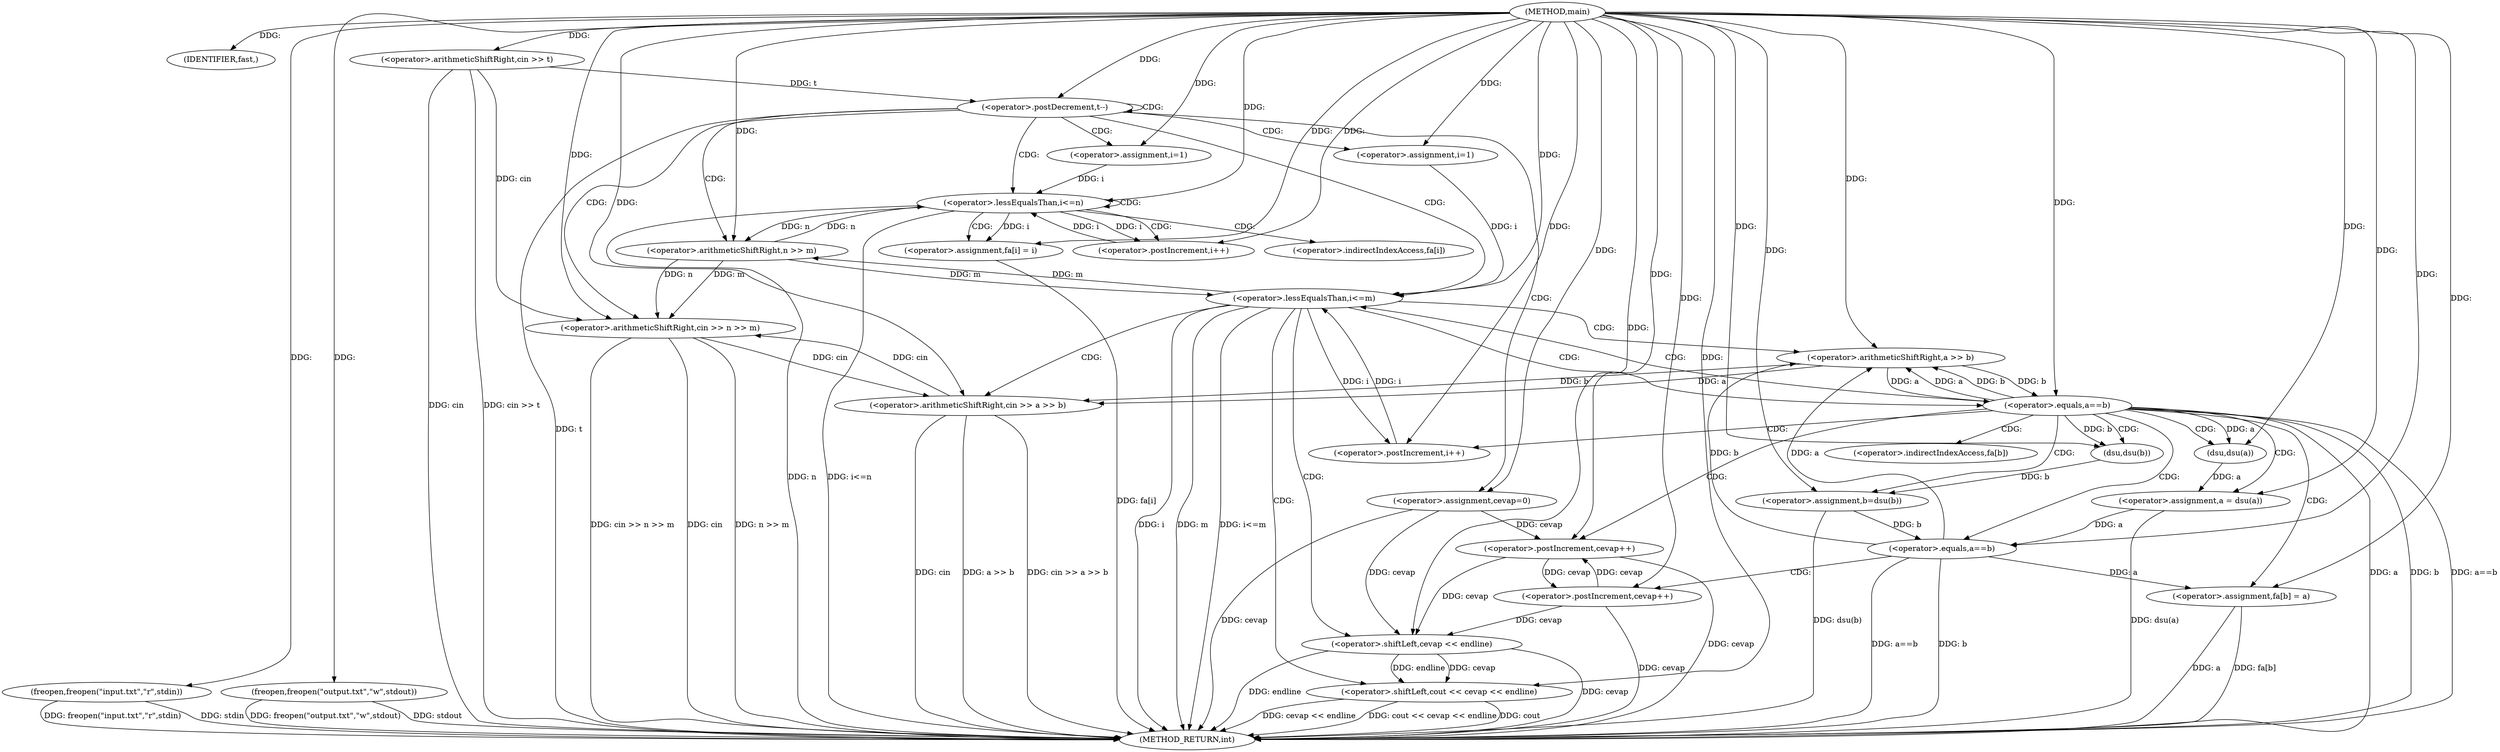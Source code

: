 digraph "main" {  
"1000122" [label = "(METHOD,main)" ]
"1000211" [label = "(METHOD_RETURN,int)" ]
"1000124" [label = "(IDENTIFIER,fast,)" ]
"1000125" [label = "(freopen,freopen(\"input.txt\",\"r\",stdin))" ]
"1000129" [label = "(freopen,freopen(\"output.txt\",\"w\",stdout))" ]
"1000133" [label = "(<operator>.arithmeticShiftRight,cin >> t)" ]
"1000137" [label = "(<operator>.postDecrement,t--)" ]
"1000140" [label = "(<operator>.assignment,cevap=0)" ]
"1000143" [label = "(<operator>.arithmeticShiftRight,cin >> n >> m)" ]
"1000206" [label = "(<operator>.shiftLeft,cout << cevap << endline)" ]
"1000150" [label = "(<operator>.assignment,i=1)" ]
"1000153" [label = "(<operator>.lessEqualsThan,i<=n)" ]
"1000156" [label = "(<operator>.postIncrement,i++)" ]
"1000166" [label = "(<operator>.assignment,i=1)" ]
"1000169" [label = "(<operator>.lessEqualsThan,i<=m)" ]
"1000172" [label = "(<operator>.postIncrement,i++)" ]
"1000145" [label = "(<operator>.arithmeticShiftRight,n >> m)" ]
"1000159" [label = "(<operator>.assignment,fa[i] = i)" ]
"1000175" [label = "(<operator>.arithmeticShiftRight,cin >> a >> b)" ]
"1000185" [label = "(<operator>.postIncrement,cevap++)" ]
"1000187" [label = "(<operator>.assignment,a = dsu(a))" ]
"1000191" [label = "(<operator>.assignment,b=dsu(b))" ]
"1000201" [label = "(<operator>.assignment,fa[b] = a)" ]
"1000208" [label = "(<operator>.shiftLeft,cevap << endline)" ]
"1000181" [label = "(<operator>.equals,a==b)" ]
"1000196" [label = "(<operator>.equals,a==b)" ]
"1000199" [label = "(<operator>.postIncrement,cevap++)" ]
"1000177" [label = "(<operator>.arithmeticShiftRight,a >> b)" ]
"1000189" [label = "(dsu,dsu(a))" ]
"1000193" [label = "(dsu,dsu(b))" ]
"1000160" [label = "(<operator>.indirectIndexAccess,fa[i])" ]
"1000202" [label = "(<operator>.indirectIndexAccess,fa[b])" ]
  "1000125" -> "1000211"  [ label = "DDG: freopen(\"input.txt\",\"r\",stdin)"] 
  "1000129" -> "1000211"  [ label = "DDG: freopen(\"output.txt\",\"w\",stdout)"] 
  "1000133" -> "1000211"  [ label = "DDG: cin"] 
  "1000133" -> "1000211"  [ label = "DDG: cin >> t"] 
  "1000137" -> "1000211"  [ label = "DDG: t"] 
  "1000140" -> "1000211"  [ label = "DDG: cevap"] 
  "1000143" -> "1000211"  [ label = "DDG: cin"] 
  "1000143" -> "1000211"  [ label = "DDG: n >> m"] 
  "1000143" -> "1000211"  [ label = "DDG: cin >> n >> m"] 
  "1000153" -> "1000211"  [ label = "DDG: n"] 
  "1000153" -> "1000211"  [ label = "DDG: i<=n"] 
  "1000169" -> "1000211"  [ label = "DDG: i"] 
  "1000169" -> "1000211"  [ label = "DDG: m"] 
  "1000169" -> "1000211"  [ label = "DDG: i<=m"] 
  "1000208" -> "1000211"  [ label = "DDG: cevap"] 
  "1000206" -> "1000211"  [ label = "DDG: cevap << endline"] 
  "1000206" -> "1000211"  [ label = "DDG: cout << cevap << endline"] 
  "1000175" -> "1000211"  [ label = "DDG: cin"] 
  "1000175" -> "1000211"  [ label = "DDG: a >> b"] 
  "1000175" -> "1000211"  [ label = "DDG: cin >> a >> b"] 
  "1000181" -> "1000211"  [ label = "DDG: a"] 
  "1000181" -> "1000211"  [ label = "DDG: b"] 
  "1000181" -> "1000211"  [ label = "DDG: a==b"] 
  "1000185" -> "1000211"  [ label = "DDG: cevap"] 
  "1000187" -> "1000211"  [ label = "DDG: dsu(a)"] 
  "1000191" -> "1000211"  [ label = "DDG: dsu(b)"] 
  "1000196" -> "1000211"  [ label = "DDG: b"] 
  "1000196" -> "1000211"  [ label = "DDG: a==b"] 
  "1000199" -> "1000211"  [ label = "DDG: cevap"] 
  "1000201" -> "1000211"  [ label = "DDG: fa[b]"] 
  "1000201" -> "1000211"  [ label = "DDG: a"] 
  "1000159" -> "1000211"  [ label = "DDG: fa[i]"] 
  "1000206" -> "1000211"  [ label = "DDG: cout"] 
  "1000208" -> "1000211"  [ label = "DDG: endline"] 
  "1000125" -> "1000211"  [ label = "DDG: stdin"] 
  "1000129" -> "1000211"  [ label = "DDG: stdout"] 
  "1000122" -> "1000124"  [ label = "DDG: "] 
  "1000122" -> "1000125"  [ label = "DDG: "] 
  "1000122" -> "1000129"  [ label = "DDG: "] 
  "1000122" -> "1000133"  [ label = "DDG: "] 
  "1000133" -> "1000137"  [ label = "DDG: t"] 
  "1000122" -> "1000137"  [ label = "DDG: "] 
  "1000122" -> "1000140"  [ label = "DDG: "] 
  "1000133" -> "1000143"  [ label = "DDG: cin"] 
  "1000175" -> "1000143"  [ label = "DDG: cin"] 
  "1000122" -> "1000143"  [ label = "DDG: "] 
  "1000145" -> "1000143"  [ label = "DDG: n"] 
  "1000145" -> "1000143"  [ label = "DDG: m"] 
  "1000122" -> "1000150"  [ label = "DDG: "] 
  "1000122" -> "1000166"  [ label = "DDG: "] 
  "1000122" -> "1000206"  [ label = "DDG: "] 
  "1000208" -> "1000206"  [ label = "DDG: cevap"] 
  "1000208" -> "1000206"  [ label = "DDG: endline"] 
  "1000153" -> "1000145"  [ label = "DDG: n"] 
  "1000122" -> "1000145"  [ label = "DDG: "] 
  "1000169" -> "1000145"  [ label = "DDG: m"] 
  "1000150" -> "1000153"  [ label = "DDG: i"] 
  "1000156" -> "1000153"  [ label = "DDG: i"] 
  "1000122" -> "1000153"  [ label = "DDG: "] 
  "1000145" -> "1000153"  [ label = "DDG: n"] 
  "1000122" -> "1000156"  [ label = "DDG: "] 
  "1000153" -> "1000156"  [ label = "DDG: i"] 
  "1000153" -> "1000159"  [ label = "DDG: i"] 
  "1000122" -> "1000159"  [ label = "DDG: "] 
  "1000166" -> "1000169"  [ label = "DDG: i"] 
  "1000172" -> "1000169"  [ label = "DDG: i"] 
  "1000122" -> "1000169"  [ label = "DDG: "] 
  "1000145" -> "1000169"  [ label = "DDG: m"] 
  "1000169" -> "1000172"  [ label = "DDG: i"] 
  "1000122" -> "1000172"  [ label = "DDG: "] 
  "1000189" -> "1000187"  [ label = "DDG: a"] 
  "1000193" -> "1000191"  [ label = "DDG: b"] 
  "1000196" -> "1000201"  [ label = "DDG: a"] 
  "1000122" -> "1000201"  [ label = "DDG: "] 
  "1000140" -> "1000208"  [ label = "DDG: cevap"] 
  "1000185" -> "1000208"  [ label = "DDG: cevap"] 
  "1000199" -> "1000208"  [ label = "DDG: cevap"] 
  "1000122" -> "1000208"  [ label = "DDG: "] 
  "1000143" -> "1000175"  [ label = "DDG: cin"] 
  "1000122" -> "1000175"  [ label = "DDG: "] 
  "1000177" -> "1000175"  [ label = "DDG: b"] 
  "1000177" -> "1000175"  [ label = "DDG: a"] 
  "1000140" -> "1000185"  [ label = "DDG: cevap"] 
  "1000199" -> "1000185"  [ label = "DDG: cevap"] 
  "1000122" -> "1000185"  [ label = "DDG: "] 
  "1000122" -> "1000187"  [ label = "DDG: "] 
  "1000122" -> "1000191"  [ label = "DDG: "] 
  "1000181" -> "1000177"  [ label = "DDG: a"] 
  "1000122" -> "1000177"  [ label = "DDG: "] 
  "1000196" -> "1000177"  [ label = "DDG: a"] 
  "1000181" -> "1000177"  [ label = "DDG: b"] 
  "1000196" -> "1000177"  [ label = "DDG: b"] 
  "1000177" -> "1000181"  [ label = "DDG: a"] 
  "1000122" -> "1000181"  [ label = "DDG: "] 
  "1000177" -> "1000181"  [ label = "DDG: b"] 
  "1000181" -> "1000189"  [ label = "DDG: a"] 
  "1000122" -> "1000189"  [ label = "DDG: "] 
  "1000181" -> "1000193"  [ label = "DDG: b"] 
  "1000122" -> "1000193"  [ label = "DDG: "] 
  "1000187" -> "1000196"  [ label = "DDG: a"] 
  "1000122" -> "1000196"  [ label = "DDG: "] 
  "1000191" -> "1000196"  [ label = "DDG: b"] 
  "1000185" -> "1000199"  [ label = "DDG: cevap"] 
  "1000122" -> "1000199"  [ label = "DDG: "] 
  "1000137" -> "1000153"  [ label = "CDG: "] 
  "1000137" -> "1000150"  [ label = "CDG: "] 
  "1000137" -> "1000166"  [ label = "CDG: "] 
  "1000137" -> "1000169"  [ label = "CDG: "] 
  "1000137" -> "1000143"  [ label = "CDG: "] 
  "1000137" -> "1000137"  [ label = "CDG: "] 
  "1000137" -> "1000145"  [ label = "CDG: "] 
  "1000137" -> "1000140"  [ label = "CDG: "] 
  "1000153" -> "1000153"  [ label = "CDG: "] 
  "1000153" -> "1000156"  [ label = "CDG: "] 
  "1000153" -> "1000159"  [ label = "CDG: "] 
  "1000153" -> "1000160"  [ label = "CDG: "] 
  "1000169" -> "1000208"  [ label = "CDG: "] 
  "1000169" -> "1000206"  [ label = "CDG: "] 
  "1000169" -> "1000175"  [ label = "CDG: "] 
  "1000169" -> "1000177"  [ label = "CDG: "] 
  "1000169" -> "1000181"  [ label = "CDG: "] 
  "1000181" -> "1000191"  [ label = "CDG: "] 
  "1000181" -> "1000172"  [ label = "CDG: "] 
  "1000181" -> "1000189"  [ label = "CDG: "] 
  "1000181" -> "1000169"  [ label = "CDG: "] 
  "1000181" -> "1000196"  [ label = "CDG: "] 
  "1000181" -> "1000201"  [ label = "CDG: "] 
  "1000181" -> "1000202"  [ label = "CDG: "] 
  "1000181" -> "1000193"  [ label = "CDG: "] 
  "1000181" -> "1000187"  [ label = "CDG: "] 
  "1000181" -> "1000185"  [ label = "CDG: "] 
  "1000196" -> "1000199"  [ label = "CDG: "] 
}
